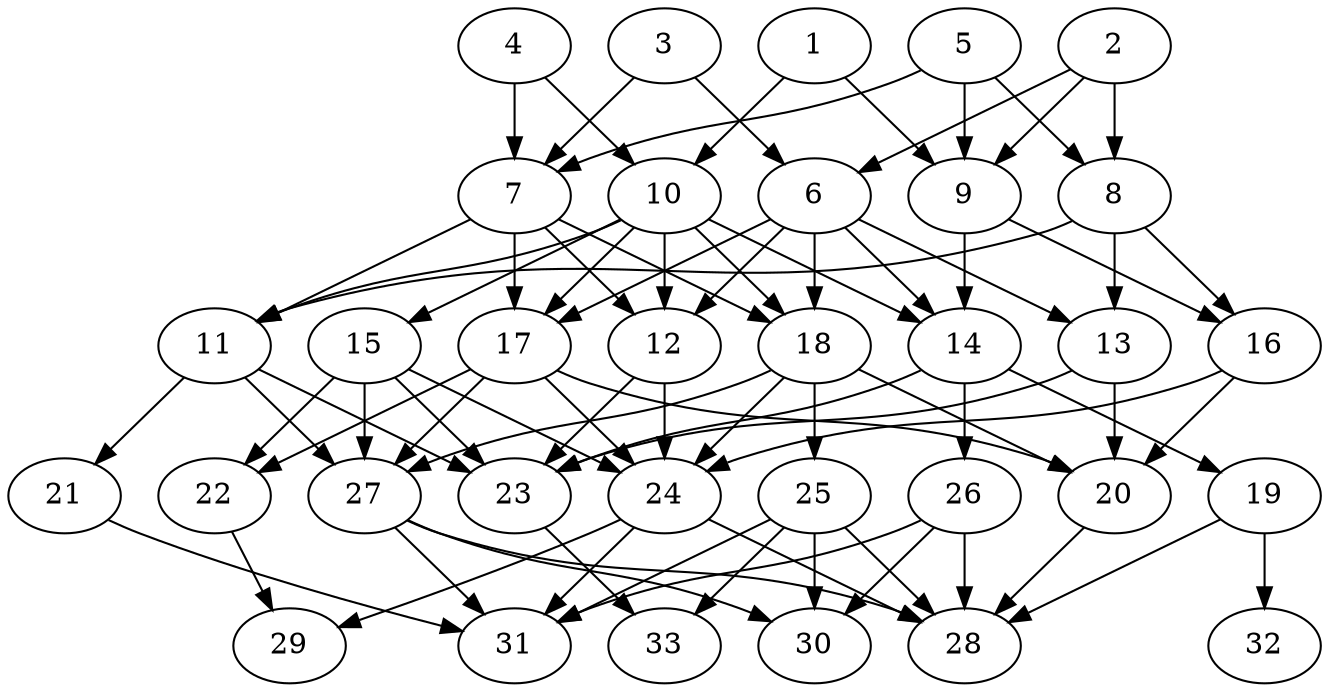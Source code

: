 // DAG (tier=2-normal, mode=compute, n=33, ccr=0.396, fat=0.652, density=0.597, regular=0.429, jump=0.182, mindata=524288, maxdata=8388608)
// DAG automatically generated by daggen at Sun Aug 24 16:33:33 2025
// /home/ermia/Project/Environments/daggen/bin/daggen --dot --ccr 0.396 --fat 0.652 --regular 0.429 --density 0.597 --jump 0.182 --mindata 524288 --maxdata 8388608 -n 33 
digraph G {
  1 [size="236715326064142843904", alpha="0.11", expect_size="118357663032071421952"]
  1 -> 9 [size ="306131184386048"]
  1 -> 10 [size ="306131184386048"]
  2 [size="320777652413661184000", alpha="0.06", expect_size="160388826206830592000"]
  2 -> 6 [size ="374880390348800"]
  2 -> 8 [size ="374880390348800"]
  2 -> 9 [size ="374880390348800"]
  3 [size="8174968517234851", alpha="0.01", expect_size="4087484258617425"]
  3 -> 6 [size ="263630763327488"]
  3 -> 7 [size ="263630763327488"]
  4 [size="16420627924303200", alpha="0.03", expect_size="8210313962151600"]
  4 -> 7 [size ="332732492152832"]
  4 -> 10 [size ="332732492152832"]
  5 [size="400467730722117120", alpha="0.06", expect_size="200233865361058560"]
  5 -> 7 [size ="148468706312192"]
  5 -> 8 [size ="148468706312192"]
  5 -> 9 [size ="148468706312192"]
  6 [size="269638220390697271296", alpha="0.18", expect_size="134819110195348635648"]
  6 -> 12 [size ="333895799144448"]
  6 -> 13 [size ="333895799144448"]
  6 -> 14 [size ="333895799144448"]
  6 -> 17 [size ="333895799144448"]
  6 -> 18 [size ="333895799144448"]
  7 [size="3272647710578789", alpha="0.09", expect_size="1636323855289394"]
  7 -> 11 [size ="66946334720000"]
  7 -> 12 [size ="66946334720000"]
  7 -> 17 [size ="66946334720000"]
  7 -> 18 [size ="66946334720000"]
  8 [size="52780012516716192", alpha="0.18", expect_size="26390006258358096"]
  8 -> 11 [size ="28958850547712"]
  8 -> 13 [size ="28958850547712"]
  8 -> 16 [size ="28958850547712"]
  9 [size="75639739570454528000", alpha="0.06", expect_size="37819869785227264000"]
  9 -> 14 [size ="143083647795200"]
  9 -> 16 [size ="143083647795200"]
  10 [size="465602588005594300416", alpha="0.12", expect_size="232801294002797150208"]
  10 -> 11 [size ="480581347442688"]
  10 -> 12 [size ="480581347442688"]
  10 -> 14 [size ="480581347442688"]
  10 -> 15 [size ="480581347442688"]
  10 -> 17 [size ="480581347442688"]
  10 -> 18 [size ="480581347442688"]
  11 [size="10623489857252436", alpha="0.10", expect_size="5311744928626218"]
  11 -> 21 [size ="320588472123392"]
  11 -> 23 [size ="320588472123392"]
  11 -> 27 [size ="320588472123392"]
  12 [size="567119846584688", alpha="0.13", expect_size="283559923292344"]
  12 -> 23 [size ="31897681920000"]
  12 -> 24 [size ="31897681920000"]
  13 [size="3396863039968903168", alpha="0.18", expect_size="1698431519984451584"]
  13 -> 20 [size ="18077651566592"]
  13 -> 23 [size ="18077651566592"]
  14 [size="4295865406996387", alpha="0.17", expect_size="2147932703498193"]
  14 -> 19 [size ="173970636668928"]
  14 -> 23 [size ="173970636668928"]
  14 -> 26 [size ="173970636668928"]
  15 [size="414280038427394048", alpha="0.04", expect_size="207140019213697024"]
  15 -> 22 [size ="4445828022272"]
  15 -> 23 [size ="4445828022272"]
  15 -> 24 [size ="4445828022272"]
  15 -> 27 [size ="4445828022272"]
  16 [size="3065197194653046", alpha="0.20", expect_size="1532598597326523"]
  16 -> 20 [size ="164328435089408"]
  16 -> 24 [size ="164328435089408"]
  17 [size="49253370897602472", alpha="0.02", expect_size="24626685448801236"]
  17 -> 20 [size ="30730792992768"]
  17 -> 22 [size ="30730792992768"]
  17 -> 24 [size ="30730792992768"]
  17 -> 27 [size ="30730792992768"]
  18 [size="398605057282405302272", alpha="0.12", expect_size="199302528641202651136"]
  18 -> 20 [size ="433296508977152"]
  18 -> 24 [size ="433296508977152"]
  18 -> 25 [size ="433296508977152"]
  18 -> 27 [size ="433296508977152"]
  19 [size="24053877646259388416", alpha="0.10", expect_size="12026938823129694208"]
  19 -> 28 [size ="66662262898688"]
  19 -> 32 [size ="66662262898688"]
  20 [size="89545961498283606016", alpha="0.13", expect_size="44772980749141803008"]
  20 -> 28 [size ="160123100069888"]
  21 [size="149673926547472384000", alpha="0.03", expect_size="74836963273736192000"]
  21 -> 31 [size ="225521224908800"]
  22 [size="2880886672759298", alpha="0.09", expect_size="1440443336379649"]
  22 -> 29 [size ="119986655854592"]
  23 [size="553240388033396", alpha="0.13", expect_size="276620194016698"]
  23 -> 33 [size ="25019266629632"]
  24 [size="6450389519018006", alpha="0.12", expect_size="3225194759509003"]
  24 -> 28 [size ="128114713690112"]
  24 -> 29 [size ="128114713690112"]
  24 -> 31 [size ="128114713690112"]
  25 [size="23570780520448000000", alpha="0.03", expect_size="11785390260224000000"]
  25 -> 28 [size ="65766686720000"]
  25 -> 30 [size ="65766686720000"]
  25 -> 31 [size ="65766686720000"]
  25 -> 33 [size ="65766686720000"]
  26 [size="469452985628987264", alpha="0.01", expect_size="234726492814493632"]
  26 -> 28 [size ="334955112562688"]
  26 -> 30 [size ="334955112562688"]
  26 -> 31 [size ="334955112562688"]
  27 [size="253188270293304475648", alpha="0.05", expect_size="126594135146652237824"]
  27 -> 28 [size ="320173739343872"]
  27 -> 30 [size ="320173739343872"]
  27 -> 31 [size ="320173739343872"]
  28 [size="10521932216641518", alpha="0.04", expect_size="5260966108320759"]
  29 [size="11455026962509944", alpha="0.05", expect_size="5727513481254972"]
  30 [size="6615152836848261", alpha="0.16", expect_size="3307576418424130"]
  31 [size="121138069067616223232", alpha="0.00", expect_size="60569034533808111616"]
  32 [size="11197238112558954", alpha="0.08", expect_size="5598619056279477"]
  33 [size="153003546725240", alpha="0.16", expect_size="76501773362620"]
}